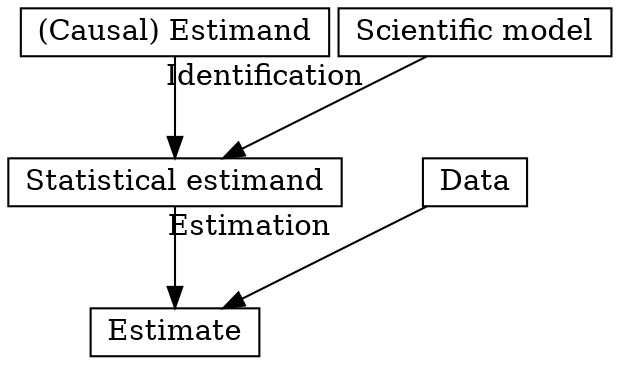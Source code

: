 digraph mrdag {

  graph [rankdir=TB, layout=neato]

  node [shape=box, height=0.3, width=0.3]
  CE [label="(Causal) Estimand", pos="0,1!"]
  SM [label="Scientific model", pos="2,1!"]
  SE [label="Statistical estimand", pos="0,0!"]
  D [label="Data", pos="2,0!"]
  ES [label="Estimate", pos="0,-1!"]
  
  node [shape=plaintext, height=0.3, width=0.3]
  IT [label="Identification", pos="0.6,0.7!"]
  ET [label="Estimation", pos="0.5,-0.3!"]

  {CE SM} -> SE
  {SE D} -> ES
  
}
